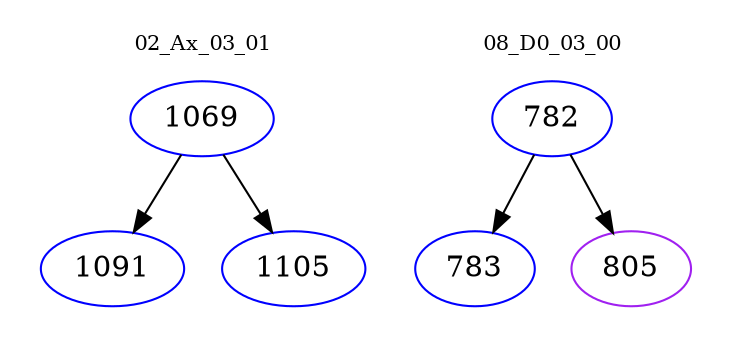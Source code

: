 digraph{
subgraph cluster_0 {
color = white
label = "02_Ax_03_01";
fontsize=10;
T0_1069 [label="1069", color="blue"]
T0_1069 -> T0_1091 [color="black"]
T0_1091 [label="1091", color="blue"]
T0_1069 -> T0_1105 [color="black"]
T0_1105 [label="1105", color="blue"]
}
subgraph cluster_1 {
color = white
label = "08_D0_03_00";
fontsize=10;
T1_782 [label="782", color="blue"]
T1_782 -> T1_783 [color="black"]
T1_783 [label="783", color="blue"]
T1_782 -> T1_805 [color="black"]
T1_805 [label="805", color="purple"]
}
}
